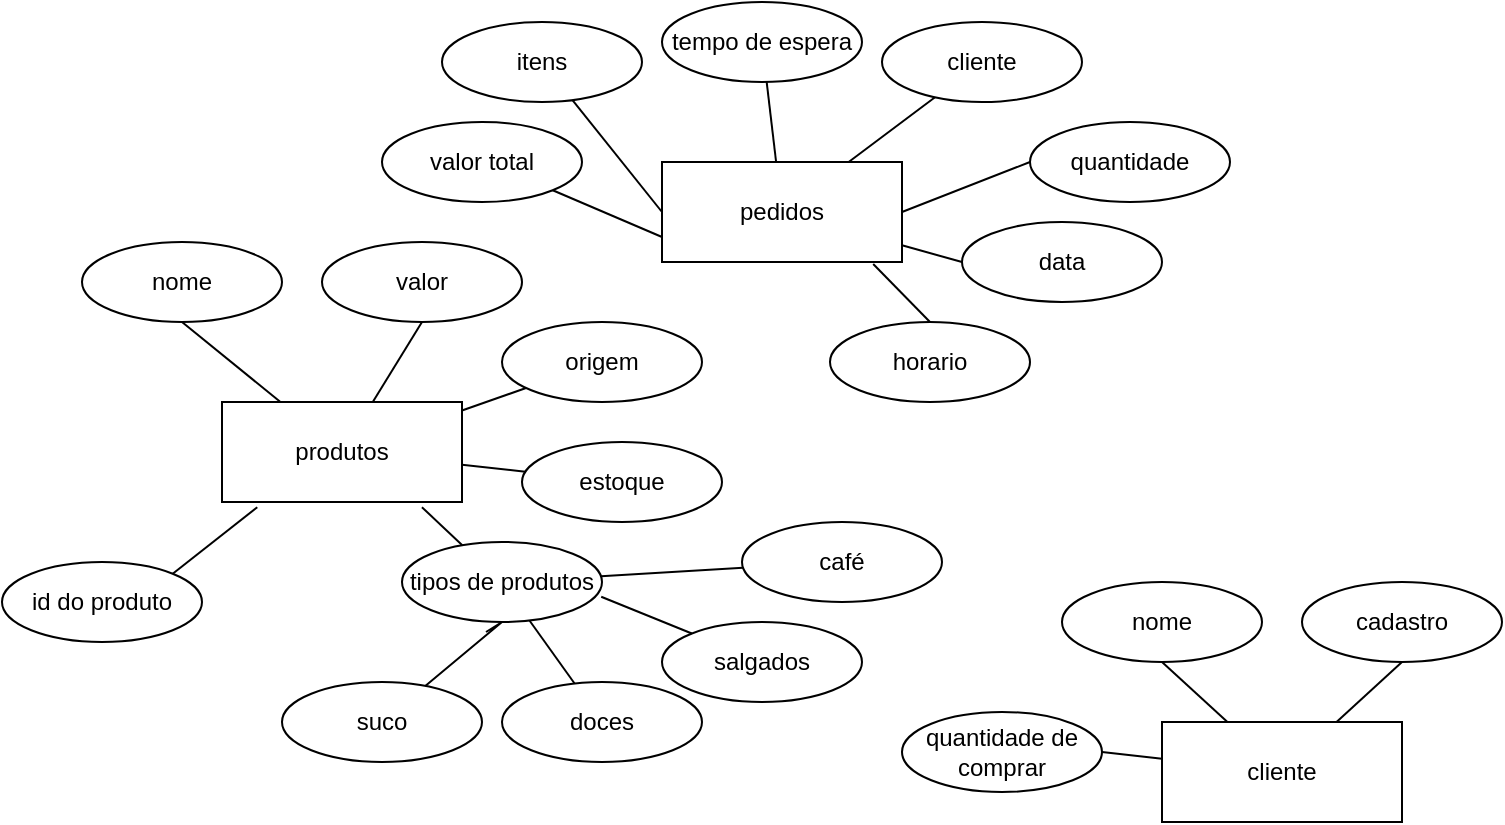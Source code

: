 <mxfile version="24.2.2" type="github">
  <diagram name="Página-1" id="NHgn_26Gra0R1BGyqPpB">
    <mxGraphModel dx="1050" dy="565" grid="1" gridSize="10" guides="1" tooltips="1" connect="1" arrows="1" fold="1" page="1" pageScale="1" pageWidth="827" pageHeight="1169" math="0" shadow="0">
      <root>
        <mxCell id="0" />
        <mxCell id="1" parent="0" />
        <mxCell id="t1HfCuG_jyR2JuRLkbP1-2" value="pedidos" style="whiteSpace=wrap;html=1;align=center;" vertex="1" parent="1">
          <mxGeometry x="330" y="270" width="120" height="50" as="geometry" />
        </mxCell>
        <mxCell id="t1HfCuG_jyR2JuRLkbP1-4" style="rounded=0;orthogonalLoop=1;jettySize=auto;html=1;entryX=0;entryY=0.5;entryDx=0;entryDy=0;endArrow=none;endFill=0;" edge="1" parent="1" source="t1HfCuG_jyR2JuRLkbP1-3" target="t1HfCuG_jyR2JuRLkbP1-2">
          <mxGeometry relative="1" as="geometry" />
        </mxCell>
        <mxCell id="t1HfCuG_jyR2JuRLkbP1-3" value="itens" style="ellipse;whiteSpace=wrap;html=1;align=center;" vertex="1" parent="1">
          <mxGeometry x="220" y="200" width="100" height="40" as="geometry" />
        </mxCell>
        <mxCell id="t1HfCuG_jyR2JuRLkbP1-7" value="produtos" style="whiteSpace=wrap;html=1;align=center;" vertex="1" parent="1">
          <mxGeometry x="110" y="390" width="120" height="50" as="geometry" />
        </mxCell>
        <mxCell id="t1HfCuG_jyR2JuRLkbP1-9" style="rounded=0;orthogonalLoop=1;jettySize=auto;html=1;exitX=0.5;exitY=1;exitDx=0;exitDy=0;endArrow=none;endFill=0;" edge="1" parent="1" source="t1HfCuG_jyR2JuRLkbP1-8" target="t1HfCuG_jyR2JuRLkbP1-7">
          <mxGeometry relative="1" as="geometry" />
        </mxCell>
        <mxCell id="t1HfCuG_jyR2JuRLkbP1-8" value="nome" style="ellipse;whiteSpace=wrap;html=1;align=center;" vertex="1" parent="1">
          <mxGeometry x="40" y="310" width="100" height="40" as="geometry" />
        </mxCell>
        <mxCell id="t1HfCuG_jyR2JuRLkbP1-11" style="rounded=0;orthogonalLoop=1;jettySize=auto;html=1;exitX=0.5;exitY=1;exitDx=0;exitDy=0;endArrow=none;endFill=0;" edge="1" parent="1" source="t1HfCuG_jyR2JuRLkbP1-10" target="t1HfCuG_jyR2JuRLkbP1-7">
          <mxGeometry relative="1" as="geometry" />
        </mxCell>
        <mxCell id="t1HfCuG_jyR2JuRLkbP1-10" value="valor" style="ellipse;whiteSpace=wrap;html=1;align=center;" vertex="1" parent="1">
          <mxGeometry x="160" y="310" width="100" height="40" as="geometry" />
        </mxCell>
        <mxCell id="t1HfCuG_jyR2JuRLkbP1-13" style="edgeStyle=none;rounded=0;orthogonalLoop=1;jettySize=auto;html=1;strokeColor=default;align=center;verticalAlign=middle;fontFamily=Helvetica;fontSize=11;fontColor=default;labelBackgroundColor=default;endArrow=none;endFill=0;" edge="1" parent="1" source="t1HfCuG_jyR2JuRLkbP1-12" target="t1HfCuG_jyR2JuRLkbP1-7">
          <mxGeometry relative="1" as="geometry" />
        </mxCell>
        <mxCell id="t1HfCuG_jyR2JuRLkbP1-12" value="origem" style="ellipse;whiteSpace=wrap;html=1;align=center;" vertex="1" parent="1">
          <mxGeometry x="250" y="350" width="100" height="40" as="geometry" />
        </mxCell>
        <mxCell id="t1HfCuG_jyR2JuRLkbP1-15" style="edgeStyle=none;rounded=0;orthogonalLoop=1;jettySize=auto;html=1;strokeColor=default;align=center;verticalAlign=middle;fontFamily=Helvetica;fontSize=11;fontColor=default;labelBackgroundColor=default;endArrow=none;endFill=0;" edge="1" parent="1" source="t1HfCuG_jyR2JuRLkbP1-14" target="t1HfCuG_jyR2JuRLkbP1-7">
          <mxGeometry relative="1" as="geometry" />
        </mxCell>
        <mxCell id="t1HfCuG_jyR2JuRLkbP1-14" value="estoque" style="ellipse;whiteSpace=wrap;html=1;align=center;" vertex="1" parent="1">
          <mxGeometry x="260" y="410" width="100" height="40" as="geometry" />
        </mxCell>
        <mxCell id="t1HfCuG_jyR2JuRLkbP1-19" style="edgeStyle=none;rounded=0;orthogonalLoop=1;jettySize=auto;html=1;strokeColor=default;align=center;verticalAlign=middle;fontFamily=Helvetica;fontSize=11;fontColor=default;labelBackgroundColor=default;endArrow=none;endFill=0;" edge="1" parent="1" source="t1HfCuG_jyR2JuRLkbP1-18" target="t1HfCuG_jyR2JuRLkbP1-2">
          <mxGeometry relative="1" as="geometry" />
        </mxCell>
        <mxCell id="t1HfCuG_jyR2JuRLkbP1-18" value="tempo de espera" style="ellipse;whiteSpace=wrap;html=1;align=center;" vertex="1" parent="1">
          <mxGeometry x="330" y="190" width="100" height="40" as="geometry" />
        </mxCell>
        <mxCell id="t1HfCuG_jyR2JuRLkbP1-21" style="edgeStyle=none;rounded=0;orthogonalLoop=1;jettySize=auto;html=1;exitX=0.5;exitY=1;exitDx=0;exitDy=0;strokeColor=default;align=center;verticalAlign=middle;fontFamily=Helvetica;fontSize=11;fontColor=default;labelBackgroundColor=default;endArrow=none;endFill=0;" edge="1" parent="1" source="t1HfCuG_jyR2JuRLkbP1-18" target="t1HfCuG_jyR2JuRLkbP1-18">
          <mxGeometry relative="1" as="geometry" />
        </mxCell>
        <mxCell id="t1HfCuG_jyR2JuRLkbP1-23" style="edgeStyle=none;rounded=0;orthogonalLoop=1;jettySize=auto;html=1;strokeColor=default;align=center;verticalAlign=middle;fontFamily=Helvetica;fontSize=11;fontColor=default;labelBackgroundColor=default;endArrow=none;endFill=0;" edge="1" parent="1" source="t1HfCuG_jyR2JuRLkbP1-22" target="t1HfCuG_jyR2JuRLkbP1-2">
          <mxGeometry relative="1" as="geometry" />
        </mxCell>
        <mxCell id="t1HfCuG_jyR2JuRLkbP1-22" value="cliente" style="ellipse;whiteSpace=wrap;html=1;align=center;" vertex="1" parent="1">
          <mxGeometry x="440" y="200" width="100" height="40" as="geometry" />
        </mxCell>
        <mxCell id="t1HfCuG_jyR2JuRLkbP1-27" value="tipos de produtos" style="ellipse;whiteSpace=wrap;html=1;align=center;" vertex="1" parent="1">
          <mxGeometry x="200" y="460" width="100" height="40" as="geometry" />
        </mxCell>
        <mxCell id="t1HfCuG_jyR2JuRLkbP1-28" style="edgeStyle=none;rounded=0;orthogonalLoop=1;jettySize=auto;html=1;entryX=0.833;entryY=1.052;entryDx=0;entryDy=0;entryPerimeter=0;strokeColor=default;align=center;verticalAlign=middle;fontFamily=Helvetica;fontSize=11;fontColor=default;labelBackgroundColor=default;endArrow=none;endFill=0;" edge="1" parent="1" source="t1HfCuG_jyR2JuRLkbP1-27" target="t1HfCuG_jyR2JuRLkbP1-7">
          <mxGeometry relative="1" as="geometry" />
        </mxCell>
        <mxCell id="t1HfCuG_jyR2JuRLkbP1-30" style="edgeStyle=none;rounded=0;orthogonalLoop=1;jettySize=auto;html=1;strokeColor=default;align=center;verticalAlign=middle;fontFamily=Helvetica;fontSize=11;fontColor=default;labelBackgroundColor=default;endArrow=none;endFill=0;" edge="1" parent="1" source="t1HfCuG_jyR2JuRLkbP1-29" target="t1HfCuG_jyR2JuRLkbP1-27">
          <mxGeometry relative="1" as="geometry" />
        </mxCell>
        <mxCell id="t1HfCuG_jyR2JuRLkbP1-29" value="café" style="ellipse;whiteSpace=wrap;html=1;align=center;" vertex="1" parent="1">
          <mxGeometry x="370" y="450" width="100" height="40" as="geometry" />
        </mxCell>
        <mxCell id="t1HfCuG_jyR2JuRLkbP1-31" value="salgados" style="ellipse;whiteSpace=wrap;html=1;align=center;" vertex="1" parent="1">
          <mxGeometry x="330" y="500" width="100" height="40" as="geometry" />
        </mxCell>
        <mxCell id="t1HfCuG_jyR2JuRLkbP1-32" style="edgeStyle=none;rounded=0;orthogonalLoop=1;jettySize=auto;html=1;entryX=0.996;entryY=0.685;entryDx=0;entryDy=0;entryPerimeter=0;strokeColor=default;align=center;verticalAlign=middle;fontFamily=Helvetica;fontSize=11;fontColor=default;labelBackgroundColor=default;endArrow=none;endFill=0;" edge="1" parent="1" source="t1HfCuG_jyR2JuRLkbP1-31" target="t1HfCuG_jyR2JuRLkbP1-27">
          <mxGeometry relative="1" as="geometry" />
        </mxCell>
        <mxCell id="t1HfCuG_jyR2JuRLkbP1-37" style="edgeStyle=none;rounded=0;orthogonalLoop=1;jettySize=auto;html=1;strokeColor=default;align=center;verticalAlign=middle;fontFamily=Helvetica;fontSize=11;fontColor=default;labelBackgroundColor=default;endArrow=none;endFill=0;" edge="1" parent="1" source="t1HfCuG_jyR2JuRLkbP1-34" target="t1HfCuG_jyR2JuRLkbP1-27">
          <mxGeometry relative="1" as="geometry" />
        </mxCell>
        <mxCell id="t1HfCuG_jyR2JuRLkbP1-34" value="doces" style="ellipse;whiteSpace=wrap;html=1;align=center;" vertex="1" parent="1">
          <mxGeometry x="250" y="530" width="100" height="40" as="geometry" />
        </mxCell>
        <mxCell id="t1HfCuG_jyR2JuRLkbP1-35" value="suco" style="ellipse;whiteSpace=wrap;html=1;align=center;" vertex="1" parent="1">
          <mxGeometry x="140" y="530" width="100" height="40" as="geometry" />
        </mxCell>
        <mxCell id="t1HfCuG_jyR2JuRLkbP1-36" style="edgeStyle=none;rounded=0;orthogonalLoop=1;jettySize=auto;html=1;entryX=0.42;entryY=1.125;entryDx=0;entryDy=0;entryPerimeter=0;strokeColor=default;align=center;verticalAlign=middle;fontFamily=Helvetica;fontSize=11;fontColor=default;labelBackgroundColor=default;endArrow=none;endFill=0;" edge="1" parent="1" source="t1HfCuG_jyR2JuRLkbP1-35" target="t1HfCuG_jyR2JuRLkbP1-27">
          <mxGeometry relative="1" as="geometry">
            <Array as="points">
              <mxPoint x="250" y="500" />
            </Array>
          </mxGeometry>
        </mxCell>
        <mxCell id="t1HfCuG_jyR2JuRLkbP1-39" style="edgeStyle=none;rounded=0;orthogonalLoop=1;jettySize=auto;html=1;exitX=0;exitY=0.5;exitDx=0;exitDy=0;entryX=1;entryY=0.5;entryDx=0;entryDy=0;strokeColor=default;align=center;verticalAlign=middle;fontFamily=Helvetica;fontSize=11;fontColor=default;labelBackgroundColor=default;endArrow=none;endFill=0;" edge="1" parent="1" source="t1HfCuG_jyR2JuRLkbP1-38" target="t1HfCuG_jyR2JuRLkbP1-2">
          <mxGeometry relative="1" as="geometry" />
        </mxCell>
        <mxCell id="t1HfCuG_jyR2JuRLkbP1-38" value="quantidade" style="ellipse;whiteSpace=wrap;html=1;align=center;" vertex="1" parent="1">
          <mxGeometry x="514" y="250" width="100" height="40" as="geometry" />
        </mxCell>
        <mxCell id="t1HfCuG_jyR2JuRLkbP1-41" style="edgeStyle=none;rounded=0;orthogonalLoop=1;jettySize=auto;html=1;exitX=0;exitY=0.5;exitDx=0;exitDy=0;strokeColor=default;align=center;verticalAlign=middle;fontFamily=Helvetica;fontSize=11;fontColor=default;labelBackgroundColor=default;endArrow=none;endFill=0;" edge="1" parent="1" source="t1HfCuG_jyR2JuRLkbP1-40" target="t1HfCuG_jyR2JuRLkbP1-2">
          <mxGeometry relative="1" as="geometry" />
        </mxCell>
        <mxCell id="t1HfCuG_jyR2JuRLkbP1-40" value="data" style="ellipse;whiteSpace=wrap;html=1;align=center;" vertex="1" parent="1">
          <mxGeometry x="480" y="300" width="100" height="40" as="geometry" />
        </mxCell>
        <mxCell id="t1HfCuG_jyR2JuRLkbP1-42" value="horario" style="ellipse;whiteSpace=wrap;html=1;align=center;" vertex="1" parent="1">
          <mxGeometry x="414" y="350" width="100" height="40" as="geometry" />
        </mxCell>
        <mxCell id="t1HfCuG_jyR2JuRLkbP1-43" style="edgeStyle=none;rounded=0;orthogonalLoop=1;jettySize=auto;html=1;exitX=0.5;exitY=0;exitDx=0;exitDy=0;entryX=0.88;entryY=1.02;entryDx=0;entryDy=0;entryPerimeter=0;strokeColor=default;align=center;verticalAlign=middle;fontFamily=Helvetica;fontSize=11;fontColor=default;labelBackgroundColor=default;endArrow=none;endFill=0;" edge="1" parent="1" source="t1HfCuG_jyR2JuRLkbP1-42" target="t1HfCuG_jyR2JuRLkbP1-2">
          <mxGeometry relative="1" as="geometry" />
        </mxCell>
        <mxCell id="t1HfCuG_jyR2JuRLkbP1-46" style="edgeStyle=none;rounded=0;orthogonalLoop=1;jettySize=auto;html=1;exitX=1;exitY=1;exitDx=0;exitDy=0;entryX=0;entryY=0.75;entryDx=0;entryDy=0;strokeColor=default;align=center;verticalAlign=middle;fontFamily=Helvetica;fontSize=11;fontColor=default;labelBackgroundColor=default;endArrow=none;endFill=0;" edge="1" parent="1" source="t1HfCuG_jyR2JuRLkbP1-44" target="t1HfCuG_jyR2JuRLkbP1-2">
          <mxGeometry relative="1" as="geometry" />
        </mxCell>
        <mxCell id="t1HfCuG_jyR2JuRLkbP1-44" value="valor total" style="ellipse;whiteSpace=wrap;html=1;align=center;" vertex="1" parent="1">
          <mxGeometry x="190" y="250" width="100" height="40" as="geometry" />
        </mxCell>
        <mxCell id="t1HfCuG_jyR2JuRLkbP1-47" value="id do produto" style="ellipse;whiteSpace=wrap;html=1;align=center;" vertex="1" parent="1">
          <mxGeometry y="470" width="100" height="40" as="geometry" />
        </mxCell>
        <mxCell id="t1HfCuG_jyR2JuRLkbP1-48" style="edgeStyle=none;rounded=0;orthogonalLoop=1;jettySize=auto;html=1;exitX=1;exitY=0;exitDx=0;exitDy=0;entryX=0.147;entryY=1.052;entryDx=0;entryDy=0;entryPerimeter=0;strokeColor=default;align=center;verticalAlign=middle;fontFamily=Helvetica;fontSize=11;fontColor=default;labelBackgroundColor=default;endArrow=none;endFill=0;" edge="1" parent="1" source="t1HfCuG_jyR2JuRLkbP1-47" target="t1HfCuG_jyR2JuRLkbP1-7">
          <mxGeometry relative="1" as="geometry" />
        </mxCell>
        <mxCell id="t1HfCuG_jyR2JuRLkbP1-50" value="cliente" style="whiteSpace=wrap;html=1;align=center;" vertex="1" parent="1">
          <mxGeometry x="580" y="550" width="120" height="50" as="geometry" />
        </mxCell>
        <mxCell id="t1HfCuG_jyR2JuRLkbP1-52" style="edgeStyle=none;rounded=0;orthogonalLoop=1;jettySize=auto;html=1;exitX=0.5;exitY=1;exitDx=0;exitDy=0;strokeColor=default;align=center;verticalAlign=middle;fontFamily=Helvetica;fontSize=11;fontColor=default;labelBackgroundColor=default;endArrow=none;endFill=0;" edge="1" parent="1" source="t1HfCuG_jyR2JuRLkbP1-51" target="t1HfCuG_jyR2JuRLkbP1-50">
          <mxGeometry relative="1" as="geometry" />
        </mxCell>
        <mxCell id="t1HfCuG_jyR2JuRLkbP1-51" value="nome" style="ellipse;whiteSpace=wrap;html=1;align=center;" vertex="1" parent="1">
          <mxGeometry x="530" y="480" width="100" height="40" as="geometry" />
        </mxCell>
        <mxCell id="t1HfCuG_jyR2JuRLkbP1-54" style="edgeStyle=none;rounded=0;orthogonalLoop=1;jettySize=auto;html=1;exitX=0.5;exitY=1;exitDx=0;exitDy=0;strokeColor=default;align=center;verticalAlign=middle;fontFamily=Helvetica;fontSize=11;fontColor=default;labelBackgroundColor=default;endArrow=none;endFill=0;" edge="1" parent="1" source="t1HfCuG_jyR2JuRLkbP1-53" target="t1HfCuG_jyR2JuRLkbP1-50">
          <mxGeometry relative="1" as="geometry" />
        </mxCell>
        <mxCell id="t1HfCuG_jyR2JuRLkbP1-53" value="cadastro" style="ellipse;whiteSpace=wrap;html=1;align=center;" vertex="1" parent="1">
          <mxGeometry x="650" y="480" width="100" height="40" as="geometry" />
        </mxCell>
        <mxCell id="t1HfCuG_jyR2JuRLkbP1-57" style="edgeStyle=none;rounded=0;orthogonalLoop=1;jettySize=auto;html=1;exitX=1;exitY=0.5;exitDx=0;exitDy=0;strokeColor=default;align=center;verticalAlign=middle;fontFamily=Helvetica;fontSize=11;fontColor=default;labelBackgroundColor=default;endArrow=none;endFill=0;" edge="1" parent="1" source="t1HfCuG_jyR2JuRLkbP1-55" target="t1HfCuG_jyR2JuRLkbP1-50">
          <mxGeometry relative="1" as="geometry" />
        </mxCell>
        <mxCell id="t1HfCuG_jyR2JuRLkbP1-55" value="quantidade de comprar" style="ellipse;whiteSpace=wrap;html=1;align=center;" vertex="1" parent="1">
          <mxGeometry x="450" y="545" width="100" height="40" as="geometry" />
        </mxCell>
      </root>
    </mxGraphModel>
  </diagram>
</mxfile>
